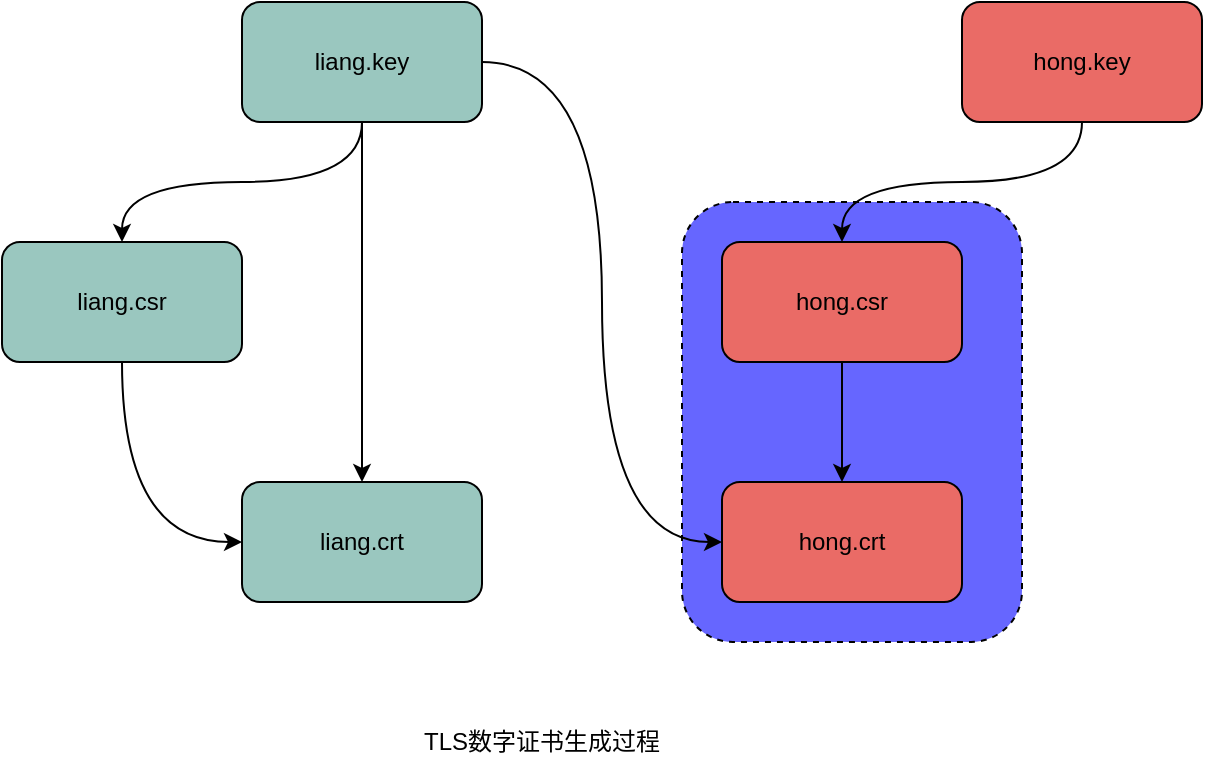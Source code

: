 <mxfile version="13.1.14" type="github">
  <diagram id="0Uj0wvOZ_GoHjRGlzTIO" name="Page-1">
    <mxGraphModel dx="1422" dy="737" grid="1" gridSize="10" guides="1" tooltips="1" connect="1" arrows="1" fold="1" page="1" pageScale="1" pageWidth="1920" pageHeight="1200" math="0" shadow="0">
      <root>
        <mxCell id="0" />
        <mxCell id="1" parent="0" />
        <mxCell id="NBl6JaTMYuG1Rr8iN5Nd-24" value="" style="rounded=1;whiteSpace=wrap;html=1;fillColor=#6666FF;dashed=1;" vertex="1" parent="1">
          <mxGeometry x="420" y="160" width="170" height="220" as="geometry" />
        </mxCell>
        <mxCell id="NBl6JaTMYuG1Rr8iN5Nd-8" value="" style="edgeStyle=orthogonalEdgeStyle;rounded=0;orthogonalLoop=1;jettySize=auto;html=1;curved=1;" edge="1" parent="1" source="NBl6JaTMYuG1Rr8iN5Nd-1" target="NBl6JaTMYuG1Rr8iN5Nd-7">
          <mxGeometry relative="1" as="geometry" />
        </mxCell>
        <mxCell id="NBl6JaTMYuG1Rr8iN5Nd-10" value="" style="edgeStyle=orthogonalEdgeStyle;curved=1;rounded=0;orthogonalLoop=1;jettySize=auto;html=1;" edge="1" parent="1" source="NBl6JaTMYuG1Rr8iN5Nd-1" target="NBl6JaTMYuG1Rr8iN5Nd-9">
          <mxGeometry relative="1" as="geometry" />
        </mxCell>
        <mxCell id="NBl6JaTMYuG1Rr8iN5Nd-21" value="" style="edgeStyle=orthogonalEdgeStyle;curved=1;rounded=0;orthogonalLoop=1;jettySize=auto;html=1;entryX=0;entryY=0.5;entryDx=0;entryDy=0;" edge="1" parent="1" source="NBl6JaTMYuG1Rr8iN5Nd-1" target="NBl6JaTMYuG1Rr8iN5Nd-16">
          <mxGeometry relative="1" as="geometry">
            <mxPoint x="400" y="90" as="targetPoint" />
          </mxGeometry>
        </mxCell>
        <mxCell id="NBl6JaTMYuG1Rr8iN5Nd-1" value="liang.key" style="rounded=1;whiteSpace=wrap;html=1;fillColor=#9AC7BF;" vertex="1" parent="1">
          <mxGeometry x="200" y="60" width="120" height="60" as="geometry" />
        </mxCell>
        <mxCell id="NBl6JaTMYuG1Rr8iN5Nd-9" value="liang.crt" style="rounded=1;whiteSpace=wrap;html=1;fillColor=#9AC7BF;" vertex="1" parent="1">
          <mxGeometry x="200" y="300" width="120" height="60" as="geometry" />
        </mxCell>
        <mxCell id="NBl6JaTMYuG1Rr8iN5Nd-23" value="" style="edgeStyle=orthogonalEdgeStyle;curved=1;rounded=0;orthogonalLoop=1;jettySize=auto;html=1;entryX=0;entryY=0.5;entryDx=0;entryDy=0;" edge="1" parent="1" source="NBl6JaTMYuG1Rr8iN5Nd-7" target="NBl6JaTMYuG1Rr8iN5Nd-9">
          <mxGeometry relative="1" as="geometry">
            <mxPoint x="140" y="320" as="targetPoint" />
          </mxGeometry>
        </mxCell>
        <mxCell id="NBl6JaTMYuG1Rr8iN5Nd-7" value="liang.csr" style="rounded=1;whiteSpace=wrap;html=1;fillColor=#9AC7BF;" vertex="1" parent="1">
          <mxGeometry x="80" y="180" width="120" height="60" as="geometry" />
        </mxCell>
        <mxCell id="NBl6JaTMYuG1Rr8iN5Nd-13" value="" style="edgeStyle=orthogonalEdgeStyle;curved=1;rounded=0;orthogonalLoop=1;jettySize=auto;html=1;" edge="1" parent="1" source="NBl6JaTMYuG1Rr8iN5Nd-4" target="NBl6JaTMYuG1Rr8iN5Nd-12">
          <mxGeometry relative="1" as="geometry" />
        </mxCell>
        <mxCell id="NBl6JaTMYuG1Rr8iN5Nd-4" value="hong.key" style="rounded=1;whiteSpace=wrap;html=1;fillColor=#EA6B66;" vertex="1" parent="1">
          <mxGeometry x="560" y="60" width="120" height="60" as="geometry" />
        </mxCell>
        <mxCell id="NBl6JaTMYuG1Rr8iN5Nd-17" value="" style="edgeStyle=orthogonalEdgeStyle;curved=1;rounded=0;orthogonalLoop=1;jettySize=auto;html=1;" edge="1" parent="1" source="NBl6JaTMYuG1Rr8iN5Nd-12" target="NBl6JaTMYuG1Rr8iN5Nd-16">
          <mxGeometry relative="1" as="geometry" />
        </mxCell>
        <mxCell id="NBl6JaTMYuG1Rr8iN5Nd-12" value="hong.csr" style="rounded=1;whiteSpace=wrap;html=1;fillColor=#EA6B66;" vertex="1" parent="1">
          <mxGeometry x="440" y="180" width="120" height="60" as="geometry" />
        </mxCell>
        <mxCell id="NBl6JaTMYuG1Rr8iN5Nd-16" value="hong.crt" style="rounded=1;whiteSpace=wrap;html=1;fillColor=#EA6B66;" vertex="1" parent="1">
          <mxGeometry x="440" y="300" width="120" height="60" as="geometry" />
        </mxCell>
        <mxCell id="NBl6JaTMYuG1Rr8iN5Nd-25" value="TLS数字证书生成过程" style="text;html=1;strokeColor=none;fillColor=none;align=center;verticalAlign=middle;whiteSpace=wrap;rounded=0;dashed=1;" vertex="1" parent="1">
          <mxGeometry x="280" y="420" width="140" height="20" as="geometry" />
        </mxCell>
      </root>
    </mxGraphModel>
  </diagram>
</mxfile>
